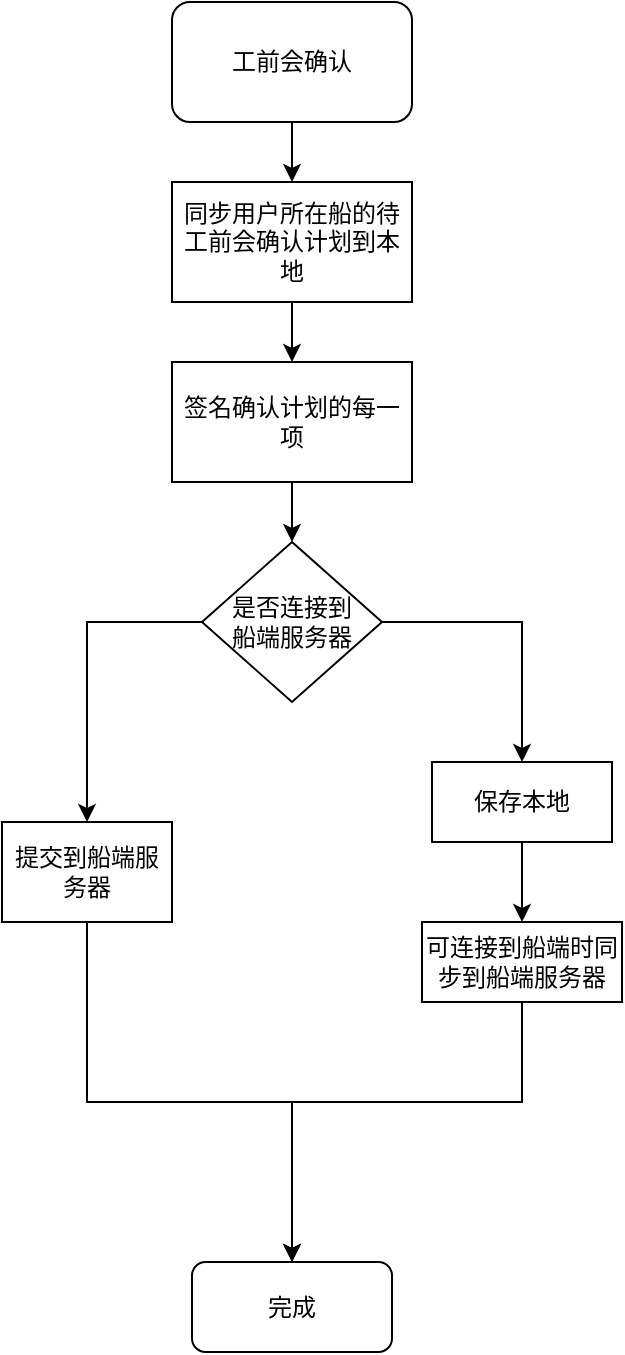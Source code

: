 <mxfile version="16.2.4" type="github">
  <diagram id="O3i8RDZ6oZA4PuCyHn2n" name="Page-1">
    <mxGraphModel dx="556" dy="523" grid="1" gridSize="10" guides="1" tooltips="1" connect="1" arrows="1" fold="1" page="1" pageScale="1" pageWidth="827" pageHeight="1169" math="0" shadow="0">
      <root>
        <mxCell id="0" />
        <mxCell id="1" parent="0" />
        <mxCell id="ShKIqCG23vbNHyEVxpWZ-18" style="edgeStyle=orthogonalEdgeStyle;rounded=0;orthogonalLoop=1;jettySize=auto;html=1;exitX=0.5;exitY=1;exitDx=0;exitDy=0;" edge="1" parent="1" source="ShKIqCG23vbNHyEVxpWZ-1" target="ShKIqCG23vbNHyEVxpWZ-2">
          <mxGeometry relative="1" as="geometry" />
        </mxCell>
        <mxCell id="ShKIqCG23vbNHyEVxpWZ-1" value="工前会确认" style="rounded=1;whiteSpace=wrap;html=1;" vertex="1" parent="1">
          <mxGeometry x="180" y="20" width="120" height="60" as="geometry" />
        </mxCell>
        <mxCell id="ShKIqCG23vbNHyEVxpWZ-19" style="edgeStyle=orthogonalEdgeStyle;rounded=0;orthogonalLoop=1;jettySize=auto;html=1;exitX=0.5;exitY=1;exitDx=0;exitDy=0;" edge="1" parent="1" source="ShKIqCG23vbNHyEVxpWZ-2" target="ShKIqCG23vbNHyEVxpWZ-3">
          <mxGeometry relative="1" as="geometry" />
        </mxCell>
        <mxCell id="ShKIqCG23vbNHyEVxpWZ-2" value="同步用户所在船的待工前会确认计划到本地" style="rounded=0;whiteSpace=wrap;html=1;" vertex="1" parent="1">
          <mxGeometry x="180" y="110" width="120" height="60" as="geometry" />
        </mxCell>
        <mxCell id="ShKIqCG23vbNHyEVxpWZ-14" style="edgeStyle=orthogonalEdgeStyle;rounded=0;orthogonalLoop=1;jettySize=auto;html=1;exitX=0.5;exitY=1;exitDx=0;exitDy=0;" edge="1" parent="1" source="ShKIqCG23vbNHyEVxpWZ-3" target="ShKIqCG23vbNHyEVxpWZ-4">
          <mxGeometry relative="1" as="geometry" />
        </mxCell>
        <mxCell id="ShKIqCG23vbNHyEVxpWZ-3" value="签名确认计划的每一项" style="rounded=0;whiteSpace=wrap;html=1;" vertex="1" parent="1">
          <mxGeometry x="180" y="200" width="120" height="60" as="geometry" />
        </mxCell>
        <mxCell id="ShKIqCG23vbNHyEVxpWZ-7" style="edgeStyle=orthogonalEdgeStyle;rounded=0;orthogonalLoop=1;jettySize=auto;html=1;exitX=1;exitY=0.5;exitDx=0;exitDy=0;entryX=0.5;entryY=0;entryDx=0;entryDy=0;" edge="1" parent="1" source="ShKIqCG23vbNHyEVxpWZ-4" target="ShKIqCG23vbNHyEVxpWZ-5">
          <mxGeometry relative="1" as="geometry" />
        </mxCell>
        <mxCell id="ShKIqCG23vbNHyEVxpWZ-10" style="edgeStyle=orthogonalEdgeStyle;rounded=0;orthogonalLoop=1;jettySize=auto;html=1;exitX=0;exitY=0.5;exitDx=0;exitDy=0;entryX=0.5;entryY=0;entryDx=0;entryDy=0;" edge="1" parent="1" source="ShKIqCG23vbNHyEVxpWZ-4" target="ShKIqCG23vbNHyEVxpWZ-6">
          <mxGeometry relative="1" as="geometry" />
        </mxCell>
        <mxCell id="ShKIqCG23vbNHyEVxpWZ-4" value="是否连接到&lt;br&gt;船端服务器" style="rhombus;whiteSpace=wrap;html=1;" vertex="1" parent="1">
          <mxGeometry x="195" y="290" width="90" height="80" as="geometry" />
        </mxCell>
        <mxCell id="ShKIqCG23vbNHyEVxpWZ-11" style="edgeStyle=orthogonalEdgeStyle;rounded=0;orthogonalLoop=1;jettySize=auto;html=1;exitX=0.5;exitY=1;exitDx=0;exitDy=0;entryX=0.5;entryY=0;entryDx=0;entryDy=0;" edge="1" parent="1" source="ShKIqCG23vbNHyEVxpWZ-5" target="ShKIqCG23vbNHyEVxpWZ-9">
          <mxGeometry relative="1" as="geometry" />
        </mxCell>
        <mxCell id="ShKIqCG23vbNHyEVxpWZ-5" value="保存本地" style="rounded=0;whiteSpace=wrap;html=1;" vertex="1" parent="1">
          <mxGeometry x="310" y="400" width="90" height="40" as="geometry" />
        </mxCell>
        <mxCell id="ShKIqCG23vbNHyEVxpWZ-15" style="edgeStyle=orthogonalEdgeStyle;rounded=0;orthogonalLoop=1;jettySize=auto;html=1;exitX=0.5;exitY=1;exitDx=0;exitDy=0;entryX=0.5;entryY=0;entryDx=0;entryDy=0;" edge="1" parent="1" source="ShKIqCG23vbNHyEVxpWZ-6" target="ShKIqCG23vbNHyEVxpWZ-13">
          <mxGeometry relative="1" as="geometry">
            <Array as="points">
              <mxPoint x="138" y="570" />
              <mxPoint x="240" y="570" />
            </Array>
          </mxGeometry>
        </mxCell>
        <mxCell id="ShKIqCG23vbNHyEVxpWZ-6" value="提交到船端服务器" style="rounded=0;whiteSpace=wrap;html=1;" vertex="1" parent="1">
          <mxGeometry x="95" y="430" width="85" height="50" as="geometry" />
        </mxCell>
        <mxCell id="ShKIqCG23vbNHyEVxpWZ-17" style="edgeStyle=orthogonalEdgeStyle;rounded=0;orthogonalLoop=1;jettySize=auto;html=1;exitX=0.5;exitY=1;exitDx=0;exitDy=0;" edge="1" parent="1" source="ShKIqCG23vbNHyEVxpWZ-9" target="ShKIqCG23vbNHyEVxpWZ-13">
          <mxGeometry relative="1" as="geometry">
            <Array as="points">
              <mxPoint x="355" y="570" />
              <mxPoint x="240" y="570" />
            </Array>
          </mxGeometry>
        </mxCell>
        <mxCell id="ShKIqCG23vbNHyEVxpWZ-9" value="可连接到船端时同步到船端服务器" style="rounded=0;whiteSpace=wrap;html=1;" vertex="1" parent="1">
          <mxGeometry x="305" y="480" width="100" height="40" as="geometry" />
        </mxCell>
        <mxCell id="ShKIqCG23vbNHyEVxpWZ-13" value="完成" style="rounded=1;whiteSpace=wrap;html=1;" vertex="1" parent="1">
          <mxGeometry x="190" y="650" width="100" height="45" as="geometry" />
        </mxCell>
      </root>
    </mxGraphModel>
  </diagram>
</mxfile>

